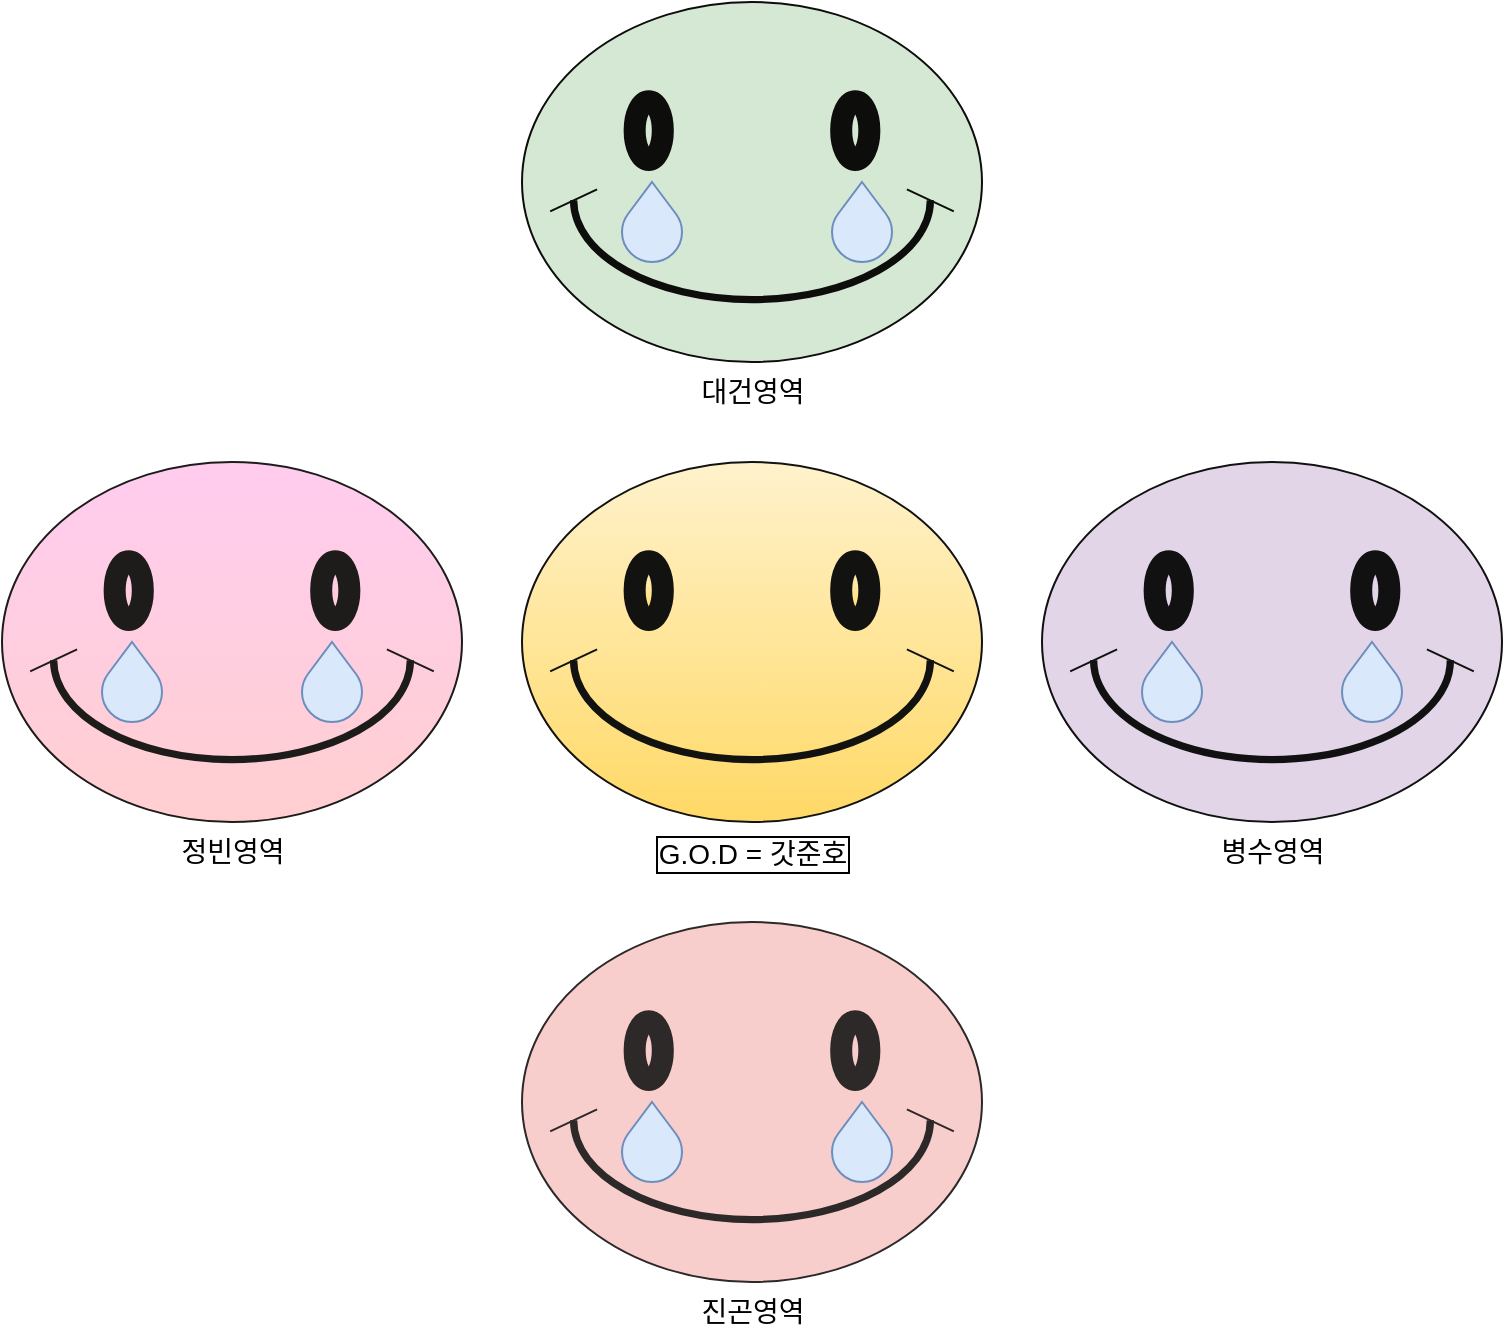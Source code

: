 <mxfile version="20.8.10" type="device"><diagram name="페이지-1" id="0n5uL0Z-DvS_-_mopF0u"><mxGraphModel dx="841" dy="2143" grid="1" gridSize="10" guides="1" tooltips="1" connect="1" arrows="1" fold="1" page="1" pageScale="1" pageWidth="827" pageHeight="1169" math="0" shadow="0"><root><mxCell id="0"/><mxCell id="1" parent="0"/><mxCell id="hteQWL47-0yDzAMxWrYa-1" value="G.O.D = 갓준호" style="verticalLabelPosition=bottom;verticalAlign=top;html=1;shape=mxgraph.basic.smiley;fontSize=14;fillColor=#fff2cc;strokeColor=#121211;gradientColor=#ffd966;labelBorderColor=default;" vertex="1" parent="1"><mxGeometry x="1125" y="-674" width="230" height="180" as="geometry"/></mxCell><mxCell id="hteQWL47-0yDzAMxWrYa-2" value="진곤영역" style="verticalLabelPosition=bottom;verticalAlign=top;html=1;shape=mxgraph.basic.smiley;fontSize=14;fillColor=#f8cecc;strokeColor=#2e2929;" vertex="1" parent="1"><mxGeometry x="1125" y="-444" width="230" height="180" as="geometry"/></mxCell><mxCell id="hteQWL47-0yDzAMxWrYa-3" value="대건영역" style="verticalLabelPosition=bottom;verticalAlign=top;html=1;shape=mxgraph.basic.smiley;fontSize=14;fillColor=#d5e8d4;strokeColor=#0d0d0c;" vertex="1" parent="1"><mxGeometry x="1125" y="-904" width="230" height="180" as="geometry"/></mxCell><mxCell id="hteQWL47-0yDzAMxWrYa-4" value="병수영역" style="verticalLabelPosition=bottom;verticalAlign=top;html=1;shape=mxgraph.basic.smiley;fontSize=14;fillColor=#e1d5e7;strokeColor=#121112;" vertex="1" parent="1"><mxGeometry x="1385" y="-674" width="230" height="180" as="geometry"/></mxCell><mxCell id="hteQWL47-0yDzAMxWrYa-5" value="정빈영역" style="verticalLabelPosition=bottom;verticalAlign=top;html=1;shape=mxgraph.basic.smiley;fontSize=14;fillColor=#ffccef;strokeColor=#1d1c1b;gradientColor=#ffcfd0;" vertex="1" parent="1"><mxGeometry x="865" y="-674" width="230" height="180" as="geometry"/></mxCell><mxCell id="hteQWL47-0yDzAMxWrYa-6" value="" style="verticalLabelPosition=bottom;verticalAlign=top;html=1;shape=mxgraph.basic.drop;fillColor=#dae8fc;strokeColor=#6c8ebf;" vertex="1" parent="1"><mxGeometry x="1015" y="-584" width="30" height="40" as="geometry"/></mxCell><mxCell id="hteQWL47-0yDzAMxWrYa-7" value="" style="verticalLabelPosition=bottom;verticalAlign=top;html=1;shape=mxgraph.basic.drop;fillColor=#dae8fc;strokeColor=#6c8ebf;" vertex="1" parent="1"><mxGeometry x="1175" y="-354" width="30" height="40" as="geometry"/></mxCell><mxCell id="hteQWL47-0yDzAMxWrYa-8" value="" style="verticalLabelPosition=bottom;verticalAlign=top;html=1;shape=mxgraph.basic.drop;fillColor=#dae8fc;strokeColor=#6c8ebf;" vertex="1" parent="1"><mxGeometry x="1535" y="-584" width="30" height="40" as="geometry"/></mxCell><mxCell id="hteQWL47-0yDzAMxWrYa-9" value="" style="verticalLabelPosition=bottom;verticalAlign=top;html=1;shape=mxgraph.basic.drop;fillColor=#dae8fc;strokeColor=#6c8ebf;" vertex="1" parent="1"><mxGeometry x="1435" y="-584" width="30" height="40" as="geometry"/></mxCell><mxCell id="hteQWL47-0yDzAMxWrYa-10" value="" style="verticalLabelPosition=bottom;verticalAlign=top;html=1;shape=mxgraph.basic.drop;fillColor=#dae8fc;strokeColor=#6c8ebf;" vertex="1" parent="1"><mxGeometry x="1280" y="-354" width="30" height="40" as="geometry"/></mxCell><mxCell id="hteQWL47-0yDzAMxWrYa-11" value="" style="verticalLabelPosition=bottom;verticalAlign=top;html=1;shape=mxgraph.basic.drop;fillColor=#dae8fc;strokeColor=#6c8ebf;" vertex="1" parent="1"><mxGeometry x="915" y="-584" width="30" height="40" as="geometry"/></mxCell><mxCell id="hteQWL47-0yDzAMxWrYa-12" value="" style="verticalLabelPosition=bottom;verticalAlign=top;html=1;shape=mxgraph.basic.drop;fillColor=#dae8fc;strokeColor=#6c8ebf;" vertex="1" parent="1"><mxGeometry x="1280" y="-814" width="30" height="40" as="geometry"/></mxCell><mxCell id="hteQWL47-0yDzAMxWrYa-13" value="" style="verticalLabelPosition=bottom;verticalAlign=top;html=1;shape=mxgraph.basic.drop;fillColor=#dae8fc;strokeColor=#6c8ebf;" vertex="1" parent="1"><mxGeometry x="1175" y="-814" width="30" height="40" as="geometry"/></mxCell></root></mxGraphModel></diagram></mxfile>